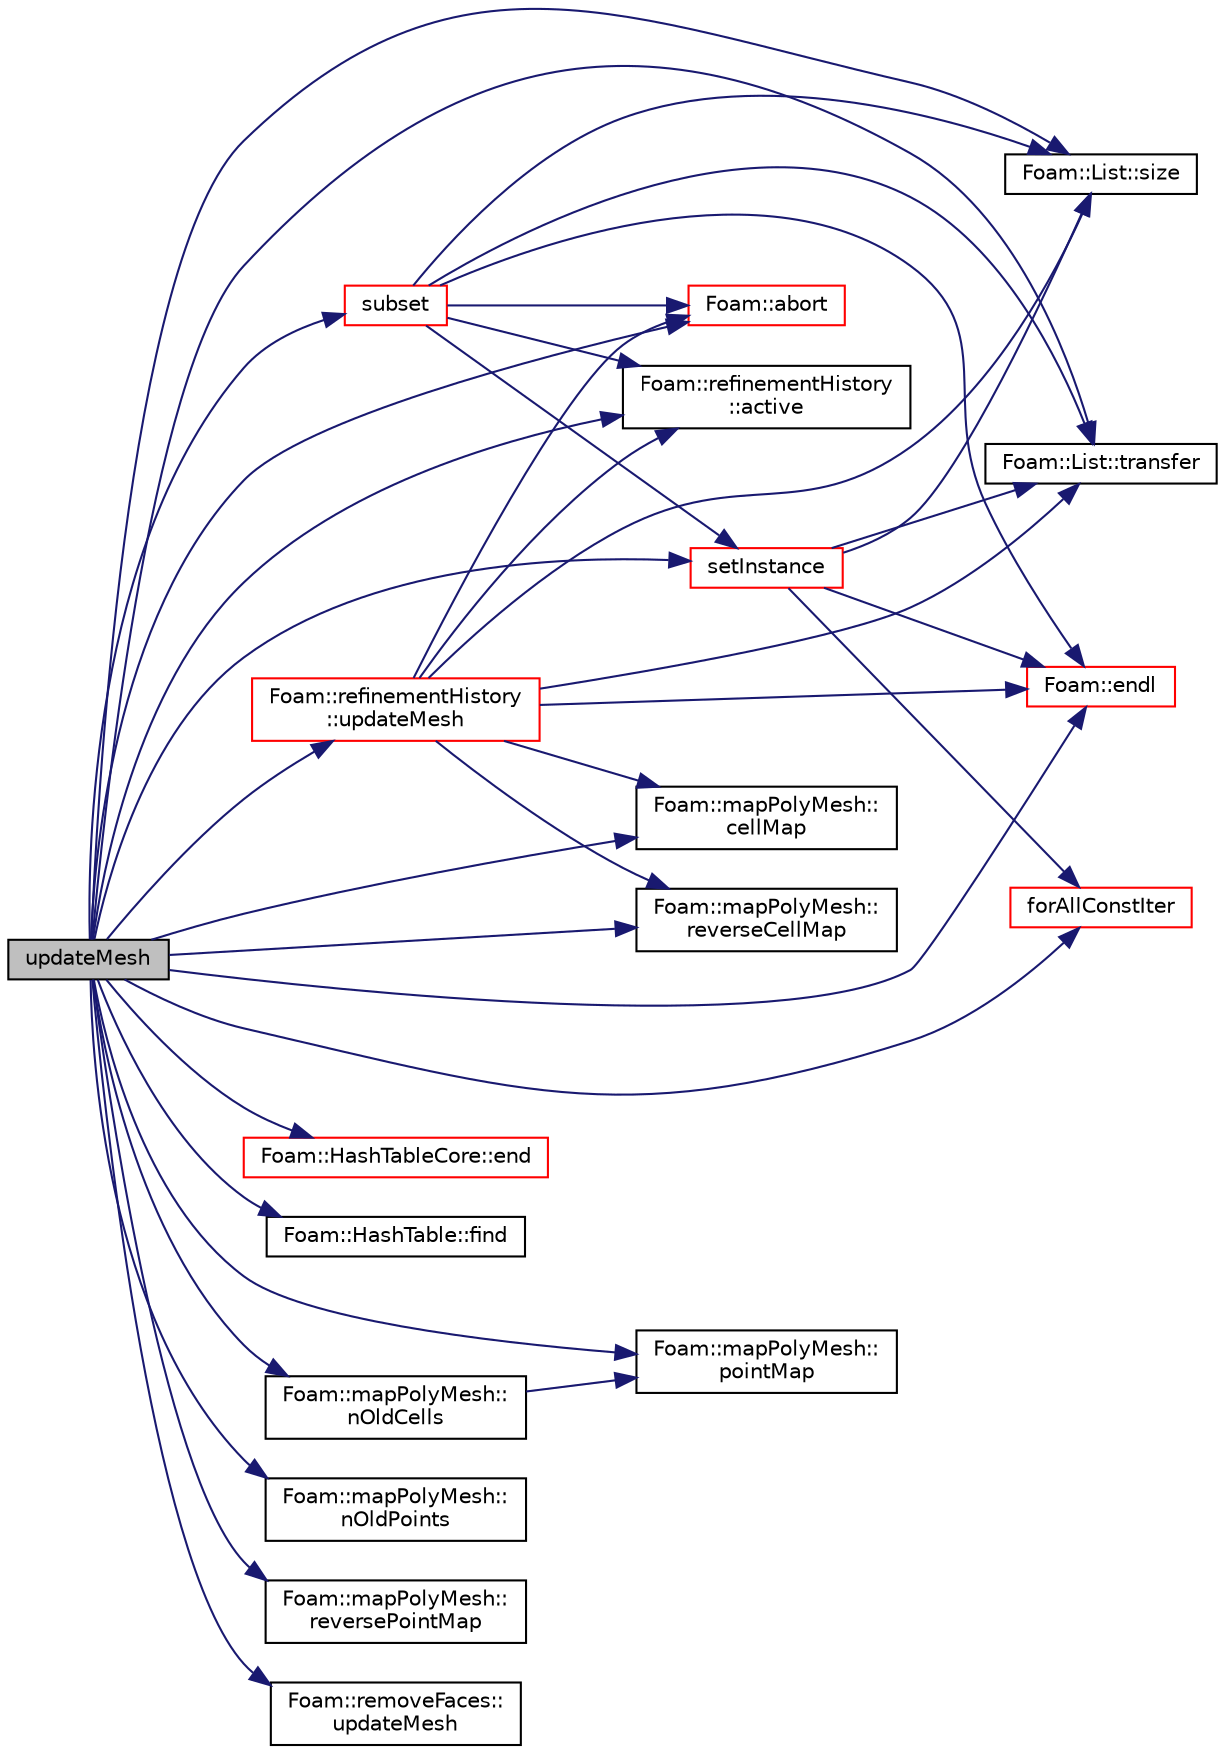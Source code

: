 digraph "updateMesh"
{
  bgcolor="transparent";
  edge [fontname="Helvetica",fontsize="10",labelfontname="Helvetica",labelfontsize="10"];
  node [fontname="Helvetica",fontsize="10",shape=record];
  rankdir="LR";
  Node1 [label="updateMesh",height=0.2,width=0.4,color="black", fillcolor="grey75", style="filled", fontcolor="black"];
  Node1 -> Node2 [color="midnightblue",fontsize="10",style="solid",fontname="Helvetica"];
  Node2 [label="Foam::abort",height=0.2,width=0.4,color="red",URL="$a10974.html#a447107a607d03e417307c203fa5fb44b"];
  Node1 -> Node3 [color="midnightblue",fontsize="10",style="solid",fontname="Helvetica"];
  Node3 [label="Foam::refinementHistory\l::active",height=0.2,width=0.4,color="black",URL="$a02160.html#a6fd1dc792a0b98e6530a7383d4ef3074",tooltip="Is there unrefinement history. Note that this will fall over if. "];
  Node1 -> Node4 [color="midnightblue",fontsize="10",style="solid",fontname="Helvetica"];
  Node4 [label="Foam::mapPolyMesh::\lcellMap",height=0.2,width=0.4,color="black",URL="$a01461.html#a08afe30a689e98e3d34420f8258e573a",tooltip="Old cell map. "];
  Node1 -> Node5 [color="midnightblue",fontsize="10",style="solid",fontname="Helvetica"];
  Node5 [label="Foam::HashTableCore::end",height=0.2,width=0.4,color="red",URL="$a00998.html#a540580a296c0ff351686ceb4f27b6fe6",tooltip="iteratorEnd set to beyond the end of any HashTable "];
  Node1 -> Node6 [color="midnightblue",fontsize="10",style="solid",fontname="Helvetica"];
  Node6 [label="Foam::endl",height=0.2,width=0.4,color="red",URL="$a10974.html#a2db8fe02a0d3909e9351bb4275b23ce4",tooltip="Add newline and flush stream. "];
  Node1 -> Node7 [color="midnightblue",fontsize="10",style="solid",fontname="Helvetica"];
  Node7 [label="Foam::HashTable::find",height=0.2,width=0.4,color="black",URL="$a00997.html#a76b2c74ebd9f33fa9f76261b027ffc11",tooltip="Find and return an iterator set at the hashedEntry. "];
  Node1 -> Node8 [color="midnightblue",fontsize="10",style="solid",fontname="Helvetica"];
  Node8 [label="forAllConstIter",height=0.2,width=0.4,color="red",URL="$a03057.html#ae21e2836509b0fa7f7cedf6493b11b09"];
  Node1 -> Node9 [color="midnightblue",fontsize="10",style="solid",fontname="Helvetica"];
  Node9 [label="Foam::mapPolyMesh::\lnOldCells",height=0.2,width=0.4,color="black",URL="$a01461.html#a6a7e1b193949c9f7a78bcbe91147dad8",tooltip="Number of old cells. "];
  Node9 -> Node10 [color="midnightblue",fontsize="10",style="solid",fontname="Helvetica"];
  Node10 [label="Foam::mapPolyMesh::\lpointMap",height=0.2,width=0.4,color="black",URL="$a01461.html#a5f97ad39073f06dac897e3314903bec2",tooltip="Old point map. "];
  Node1 -> Node11 [color="midnightblue",fontsize="10",style="solid",fontname="Helvetica"];
  Node11 [label="Foam::mapPolyMesh::\lnOldPoints",height=0.2,width=0.4,color="black",URL="$a01461.html#a7d27219df6ebf6a7f200b5ba8e4667b4",tooltip="Number of old points. "];
  Node1 -> Node10 [color="midnightblue",fontsize="10",style="solid",fontname="Helvetica"];
  Node1 -> Node12 [color="midnightblue",fontsize="10",style="solid",fontname="Helvetica"];
  Node12 [label="Foam::mapPolyMesh::\lreverseCellMap",height=0.2,width=0.4,color="black",URL="$a01461.html#a8a6b8133ecc052e64b425643f3fe0082",tooltip="Reverse cell map. "];
  Node1 -> Node13 [color="midnightblue",fontsize="10",style="solid",fontname="Helvetica"];
  Node13 [label="Foam::mapPolyMesh::\lreversePointMap",height=0.2,width=0.4,color="black",URL="$a01461.html#a354ff3d4f67f53468e641bb69a286bb2",tooltip="Reverse point map. "];
  Node1 -> Node14 [color="midnightblue",fontsize="10",style="solid",fontname="Helvetica"];
  Node14 [label="setInstance",height=0.2,width=0.4,color="red",URL="$a01022.html#af44817e5a0340574e0dd5d2d863d75d1"];
  Node14 -> Node6 [color="midnightblue",fontsize="10",style="solid",fontname="Helvetica"];
  Node14 -> Node15 [color="midnightblue",fontsize="10",style="solid",fontname="Helvetica"];
  Node15 [label="Foam::List::size",height=0.2,width=0.4,color="black",URL="$a01391.html#a8a5f6fa29bd4b500caf186f60245b384",tooltip="Override size to be inconsistent with allocated storage. "];
  Node14 -> Node16 [color="midnightblue",fontsize="10",style="solid",fontname="Helvetica"];
  Node16 [label="Foam::List::transfer",height=0.2,width=0.4,color="black",URL="$a01391.html#a25ad1d2084d16b234b0cf91c07e832c0",tooltip="Transfer the contents of the argument List into this list. "];
  Node14 -> Node8 [color="midnightblue",fontsize="10",style="solid",fontname="Helvetica"];
  Node1 -> Node15 [color="midnightblue",fontsize="10",style="solid",fontname="Helvetica"];
  Node1 -> Node17 [color="midnightblue",fontsize="10",style="solid",fontname="Helvetica"];
  Node17 [label="subset",height=0.2,width=0.4,color="red",URL="$a01022.html#aeee5427e665078cdfa1914cbaeda8eda",tooltip="Update local numbering for subsetted mesh. "];
  Node17 -> Node6 [color="midnightblue",fontsize="10",style="solid",fontname="Helvetica"];
  Node17 -> Node3 [color="midnightblue",fontsize="10",style="solid",fontname="Helvetica"];
  Node17 -> Node15 [color="midnightblue",fontsize="10",style="solid",fontname="Helvetica"];
  Node17 -> Node16 [color="midnightblue",fontsize="10",style="solid",fontname="Helvetica"];
  Node17 -> Node2 [color="midnightblue",fontsize="10",style="solid",fontname="Helvetica"];
  Node17 -> Node14 [color="midnightblue",fontsize="10",style="solid",fontname="Helvetica"];
  Node1 -> Node16 [color="midnightblue",fontsize="10",style="solid",fontname="Helvetica"];
  Node1 -> Node18 [color="midnightblue",fontsize="10",style="solid",fontname="Helvetica"];
  Node18 [label="Foam::removeFaces::\lupdateMesh",height=0.2,width=0.4,color="black",URL="$a02205.html#ad57565956fd4064299f4bd3c4eebb1d4",tooltip="Force recalculation of locally stored data on topological change. "];
  Node1 -> Node19 [color="midnightblue",fontsize="10",style="solid",fontname="Helvetica"];
  Node19 [label="Foam::refinementHistory\l::updateMesh",height=0.2,width=0.4,color="red",URL="$a02160.html#ad57565956fd4064299f4bd3c4eebb1d4",tooltip="Update numbering for mesh changes. "];
  Node19 -> Node3 [color="midnightblue",fontsize="10",style="solid",fontname="Helvetica"];
  Node19 -> Node12 [color="midnightblue",fontsize="10",style="solid",fontname="Helvetica"];
  Node19 -> Node4 [color="midnightblue",fontsize="10",style="solid",fontname="Helvetica"];
  Node19 -> Node15 [color="midnightblue",fontsize="10",style="solid",fontname="Helvetica"];
  Node19 -> Node2 [color="midnightblue",fontsize="10",style="solid",fontname="Helvetica"];
  Node19 -> Node6 [color="midnightblue",fontsize="10",style="solid",fontname="Helvetica"];
  Node19 -> Node16 [color="midnightblue",fontsize="10",style="solid",fontname="Helvetica"];
}
